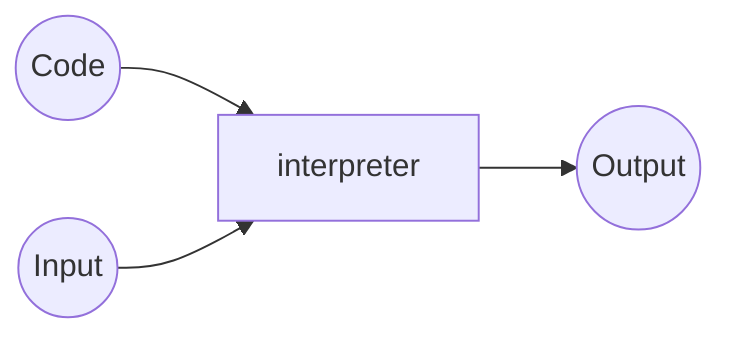 flowchart LR
    code((Code))
    input((Input))
    output((Output))
    compiler[interpreter]
    code --> compiler
    input --> compiler
    compiler --> output